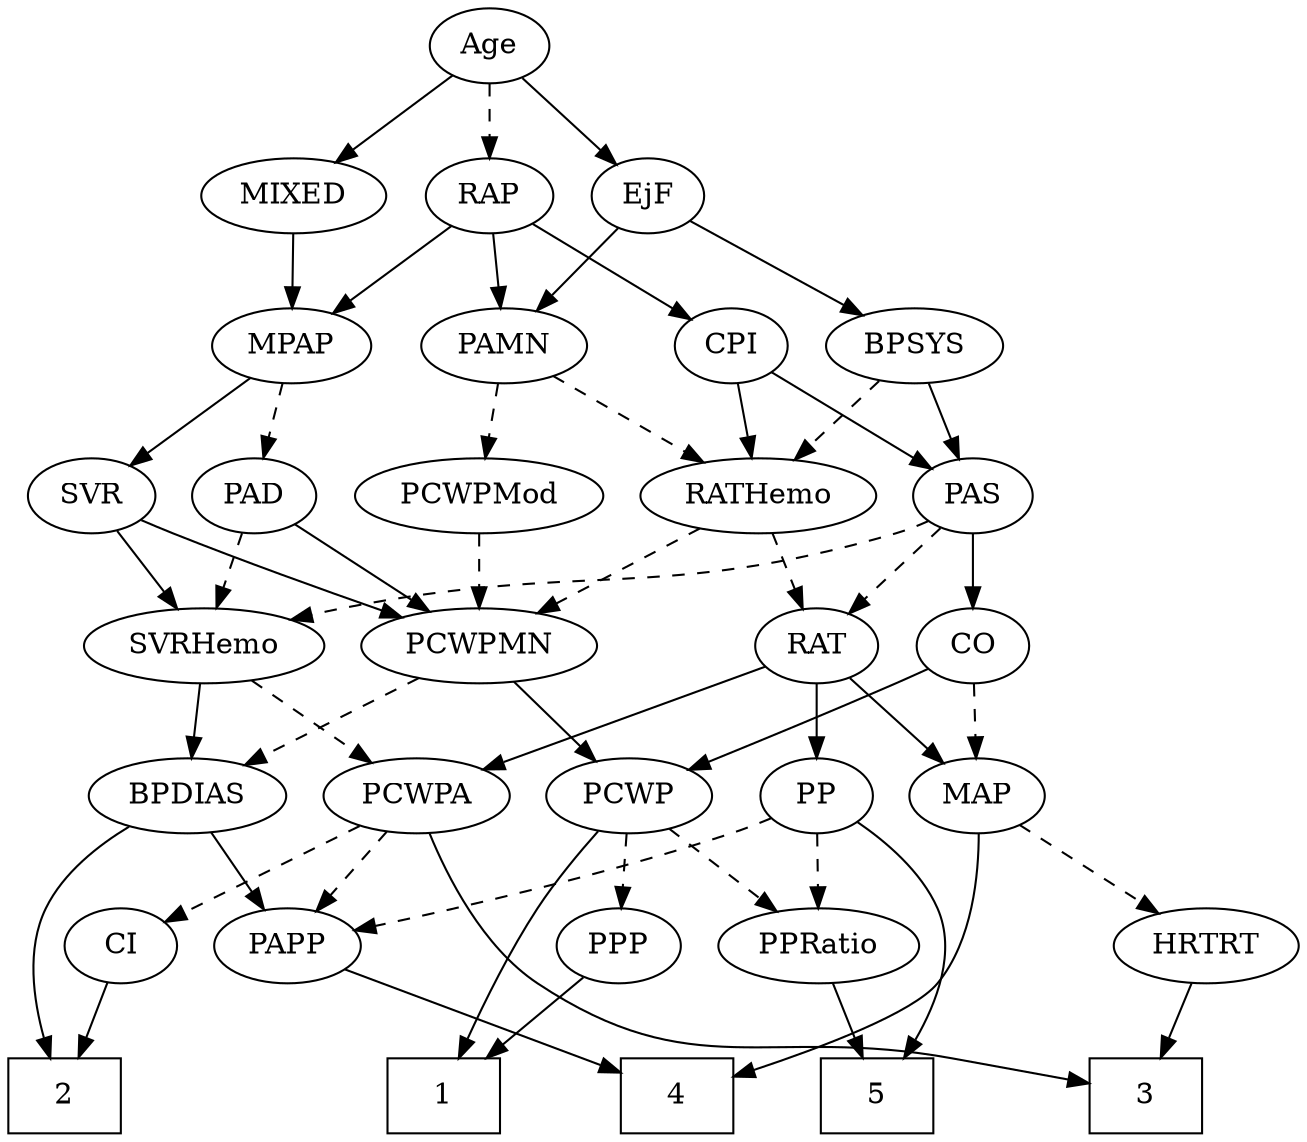 strict digraph {
	graph [bb="0,0,629.95,540"];
	node [label="\N"];
	1	[height=0.5,
		pos="67,18",
		shape=box,
		width=0.75];
	2	[height=0.5,
		pos="555,18",
		shape=box,
		width=0.75];
	3	[height=0.5,
		pos="430,18",
		shape=box,
		width=0.75];
	4	[height=0.5,
		pos="286,18",
		shape=box,
		width=0.75];
	5	[height=0.5,
		pos="164,18",
		shape=box,
		width=0.75];
	Age	[height=0.5,
		pos="385,522",
		width=0.75];
	EjF	[height=0.5,
		pos="312,450",
		width=0.75];
	Age -> EjF	[pos="e,326.75,465.14 370.23,506.83 359.84,496.87 345.76,483.37 334.04,472.14",
		style=solid];
	RAP	[height=0.5,
		pos="385,450",
		width=0.77632];
	Age -> RAP	[pos="e,385,468.1 385,503.7 385,495.98 385,486.71 385,478.11",
		style=dashed];
	MIXED	[height=0.5,
		pos="472,450",
		width=1.1193];
	Age -> MIXED	[pos="e,453.16,466.16 401.77,507.5 414.07,497.61 431.03,483.96 445.2,472.56",
		style=solid];
	BPSYS	[height=0.5,
		pos="220,378",
		width=1.0471];
	EjF -> BPSYS	[pos="e,239.13,393.56 294.7,435.83 281.34,425.68 262.62,411.43 247.26,399.74",
		style=solid];
	PAMN	[height=0.5,
		pos="384,378",
		width=1.011];
	EjF -> PAMN	[pos="e,368.2,394.36 326.57,434.83 336.39,425.29 349.54,412.5 360.79,401.57",
		style=solid];
	MPAP	[height=0.5,
		pos="473,378",
		width=0.97491];
	RAP -> MPAP	[pos="e,454.87,393.42 401.97,435.5 414.66,425.41 432.25,411.41 446.75,399.88",
		style=solid];
	RAP -> PAMN	[pos="e,384.24,396.1 384.75,431.7 384.64,423.98 384.51,414.71 384.39,406.11",
		style=solid];
	CPI	[height=0.5,
		pos="303,378",
		width=0.75];
	RAP -> CPI	[pos="e,318.89,392.56 368.8,435.17 356.82,424.94 340.31,410.85 326.82,399.34",
		style=solid];
	MIXED -> MPAP	[pos="e,472.76,396.1 472.25,431.7 472.36,423.98 472.49,414.71 472.61,406.11",
		style=solid];
	PAD	[height=0.5,
		pos="405,306",
		width=0.79437];
	MPAP -> PAD	[pos="e,419.58,322.01 457.91,361.46 448.71,352 436.82,339.75 426.63,329.27",
		style=dashed];
	SVR	[height=0.5,
		pos="602,306",
		width=0.77632];
	MPAP -> SVR	[pos="e,581.37,318.2 496.36,364.32 517.67,352.76 549.27,335.61 572.36,323.08",
		style=solid];
	PAS	[height=0.5,
		pos="215,306",
		width=0.75];
	BPSYS -> PAS	[pos="e,216.22,324.1 218.76,359.7 218.21,351.98 217.55,342.71 216.94,334.11",
		style=solid];
	RATHemo	[height=0.5,
		pos="309,306",
		width=1.3721];
	BPSYS -> RATHemo	[pos="e,289.23,322.55 238.87,362.15 251.13,352.52 267.32,339.79 281.05,328.98",
		style=dashed];
	PCWPMN	[height=0.5,
		pos="504,234",
		width=1.3902];
	PAD -> PCWPMN	[pos="e,482.36,250.3 423.62,291.83 437.83,281.78 457.7,267.73 474.13,256.12",
		style=solid];
	SVRHemo	[height=0.5,
		pos="386,234",
		width=1.3902];
	PAD -> SVRHemo	[pos="e,390.69,252.28 400.4,288.05 398.29,280.26 395.72,270.82 393.35,262.08",
		style=dashed];
	CO	[height=0.5,
		pos="215,234",
		width=0.75];
	MAP	[height=0.5,
		pos="294,162",
		width=0.84854];
	CO -> MAP	[pos="e,277.61,177.52 230.61,219.17 241.85,209.21 257.24,195.57 270.04,184.23",
		style=dashed];
	PCWP	[height=0.5,
		pos="138,162",
		width=0.97491];
	CO -> PCWP	[pos="e,154.62,178.11 199.42,218.83 188.75,209.13 174.38,196.08 162.23,185.03",
		style=solid];
	PAS -> CO	[pos="e,215,252.1 215,287.7 215,279.98 215,270.71 215,262.11",
		style=solid];
	RAT	[height=0.5,
		pos="291,234",
		width=0.75827];
	PAS -> RAT	[pos="e,275.64,249.14 230.38,290.83 241.2,280.87 255.86,267.37 268.05,256.14",
		style=dashed];
	PAS -> SVRHemo	[pos="e,352.46,247.45 236.21,294.69 241.05,292.43 246.18,290.08 251,288 281.47,274.84 316.35,261.18 343.03,251.03",
		style=dashed];
	PAMN -> RATHemo	[pos="e,326.29,323.13 367.73,361.81 357.78,352.53 344.88,340.48 333.69,330.05",
		style=dashed];
	PCWPMod	[height=0.5,
		pos="504,306",
		width=1.4443];
	PAMN -> PCWPMod	[pos="e,478.62,321.8 406.57,363.83 424.43,353.41 449.66,338.7 469.97,326.85",
		style=dashed];
	RATHemo -> RAT	[pos="e,295.32,251.79 304.64,288.05 302.61,280.14 300.14,270.54 297.86,261.69",
		style=dashed];
	RATHemo -> PCWPMN	[pos="e,469.77,247.29 342.97,292.81 375.48,281.13 424.7,263.47 460.16,250.74",
		style=dashed];
	CPI -> PAS	[pos="e,231.62,320.22 286.03,363.5 272.92,353.08 254.59,338.49 239.83,326.75",
		style=solid];
	CPI -> RATHemo	[pos="e,307.53,324.1 304.48,359.7 305.14,351.98 305.94,342.71 306.68,334.11",
		style=solid];
	PCWPA	[height=0.5,
		pos="386,162",
		width=1.1555];
	RAT -> PCWPA	[pos="e,365.91,177.8 308.87,219.83 322.56,209.74 341.73,195.62 357.53,183.98",
		style=solid];
	RAT -> MAP	[pos="e,293.27,180.1 291.74,215.7 292.07,207.98 292.47,198.71 292.84,190.11",
		style=solid];
	PP	[height=0.5,
		pos="218,162",
		width=0.75];
	RAT -> PP	[pos="e,232.75,177.14 276.23,218.83 265.84,208.87 251.76,195.37 240.04,184.14",
		style=solid];
	SVR -> PCWPMN	[pos="e,525.62,250.45 584.03,292.16 570,282.14 550.22,268.02 533.84,256.31",
		style=solid];
	SVR -> SVRHemo	[pos="e,424.02,245.94 580.31,294.41 575.33,292.15 570.03,289.89 565,288 552.55,283.32 482.44,262.84 433.75,248.76",
		style=solid];
	PCWPMod -> PCWPMN	[pos="e,504,252.1 504,287.7 504,279.98 504,270.71 504,262.11",
		style=dashed];
	PCWPA -> 3	[pos="e,441.53,36.084 412.65,148.03 427.79,139.08 445.39,125.62 454,108 463.81,87.918 455.77,63.26 446.44,44.995",
		style=solid];
	CI	[height=0.5,
		pos="528,90",
		width=0.75];
	PCWPA -> CI	[pos="e,506.85,101.42 412.38,148 436.56,136.08 472.35,118.43 497.7,105.94",
		style=dashed];
	PAPP	[height=0.5,
		pos="316,90",
		width=0.88464];
	PCWPA -> PAPP	[pos="e,331.34,106.34 370.12,145.12 360.77,135.77 348.79,123.79 338.49,113.49",
		style=dashed];
	BPDIAS	[height=0.5,
		pos="496,162",
		width=1.1735];
	PCWPMN -> BPDIAS	[pos="e,497.95,180.1 502.02,215.7 501.14,207.98 500.08,198.71 499.1,190.11",
		style=dashed];
	PCWPMN -> PCWP	[pos="e,164.2,174.27 467.38,221.56 460.02,219.51 452.3,217.54 445,216 329.57,191.6 296.24,209.46 182,180 179.34,179.31 176.62,178.52 173.91,\
177.65",
		style=solid];
	SVRHemo -> PCWPA	[pos="e,386,180.1 386,215.7 386,207.98 386,198.71 386,190.11",
		style=dashed];
	SVRHemo -> BPDIAS	[pos="e,473.57,177.27 409.6,217.98 425.73,207.72 447.27,194.01 464.81,182.85",
		style=solid];
	BPDIAS -> 2	[pos="e,561.87,36.014 522.65,148.03 537.79,139.08 555.39,125.62 564,108 573.45,88.663 570.03,64.182 564.91,45.793",
		style=solid];
	BPDIAS -> PAPP	[pos="e,340.47,101.58 465,149.67 436.54,139.17 393.26,122.96 356,108 353.95,107.18 351.85,106.32 349.73,105.45",
		style=solid];
	MAP -> 4	[pos="e,280.89,36.136 286.3,144.22 282.04,133.99 277.18,120.52 275,108 271.42,87.422 274.62,63.97 278.47,46.307",
		style=solid];
	HRTRT	[height=0.5,
		pos="405,90",
		width=1.1013];
	MAP -> HRTRT	[pos="e,382.76,105.02 314.1,148.32 330.82,137.78 354.9,122.6 374.07,110.51",
		style=dashed];
	PP -> 5	[pos="e,177.75,36.209 216.24,143.7 213.94,125.34 208.96,95.751 199,72 195.01,62.49 189.27,52.856 183.58,44.457",
		style=solid];
	PPRatio	[height=0.5,
		pos="150,90",
		width=1.1013];
	PP -> PPRatio	[pos="e,165.49,106.95 203.91,146.5 194.89,137.22 183,124.97 172.67,114.34",
		style=dashed];
	PP -> PAPP	[pos="e,296.8,104.71 235.97,148.16 250.66,137.67 271.65,122.68 288.45,110.68",
		style=dashed];
	PPP	[height=0.5,
		pos="27,90",
		width=0.75];
	PPP -> 1	[pos="e,57.215,36.124 36.277,72.765 40.985,64.525 46.819,54.317 52.134,45.016",
		style=solid];
	PPRatio -> 5	[pos="e,160.54,36.275 153.39,72.055 154.93,64.346 156.79,55.027 158.53,46.364",
		style=solid];
	PCWP -> 1	[pos="e,72.204,36.27 125.25,144.95 117.55,134.77 107.93,121.09 101,108 90.4,87.991 81.414,63.932 75.347,45.876",
		style=solid];
	PCWP -> PPP	[pos="e,46.113,103.05 116.6,147.5 98.977,136.39 73.869,120.56 54.713,108.48",
		style=dashed];
	PCWP -> PPRatio	[pos="e,147.04,108.28 140.9,144.05 142.23,136.35 143.82,127.03 145.31,118.36",
		style=dashed];
	CI -> 2	[pos="e,548.27,36.447 534.4,72.411 537.44,64.539 541.14,54.929 544.57,46.042",
		style=solid];
	PAPP -> 4	[pos="e,293.48,36.447 308.89,72.411 305.48,64.454 301.31,54.722 297.47,45.756",
		style=solid];
	HRTRT -> 3	[pos="e,423.83,36.275 411.05,72.055 413.87,64.176 417.28,54.617 420.43,45.794",
		style=solid];
}

